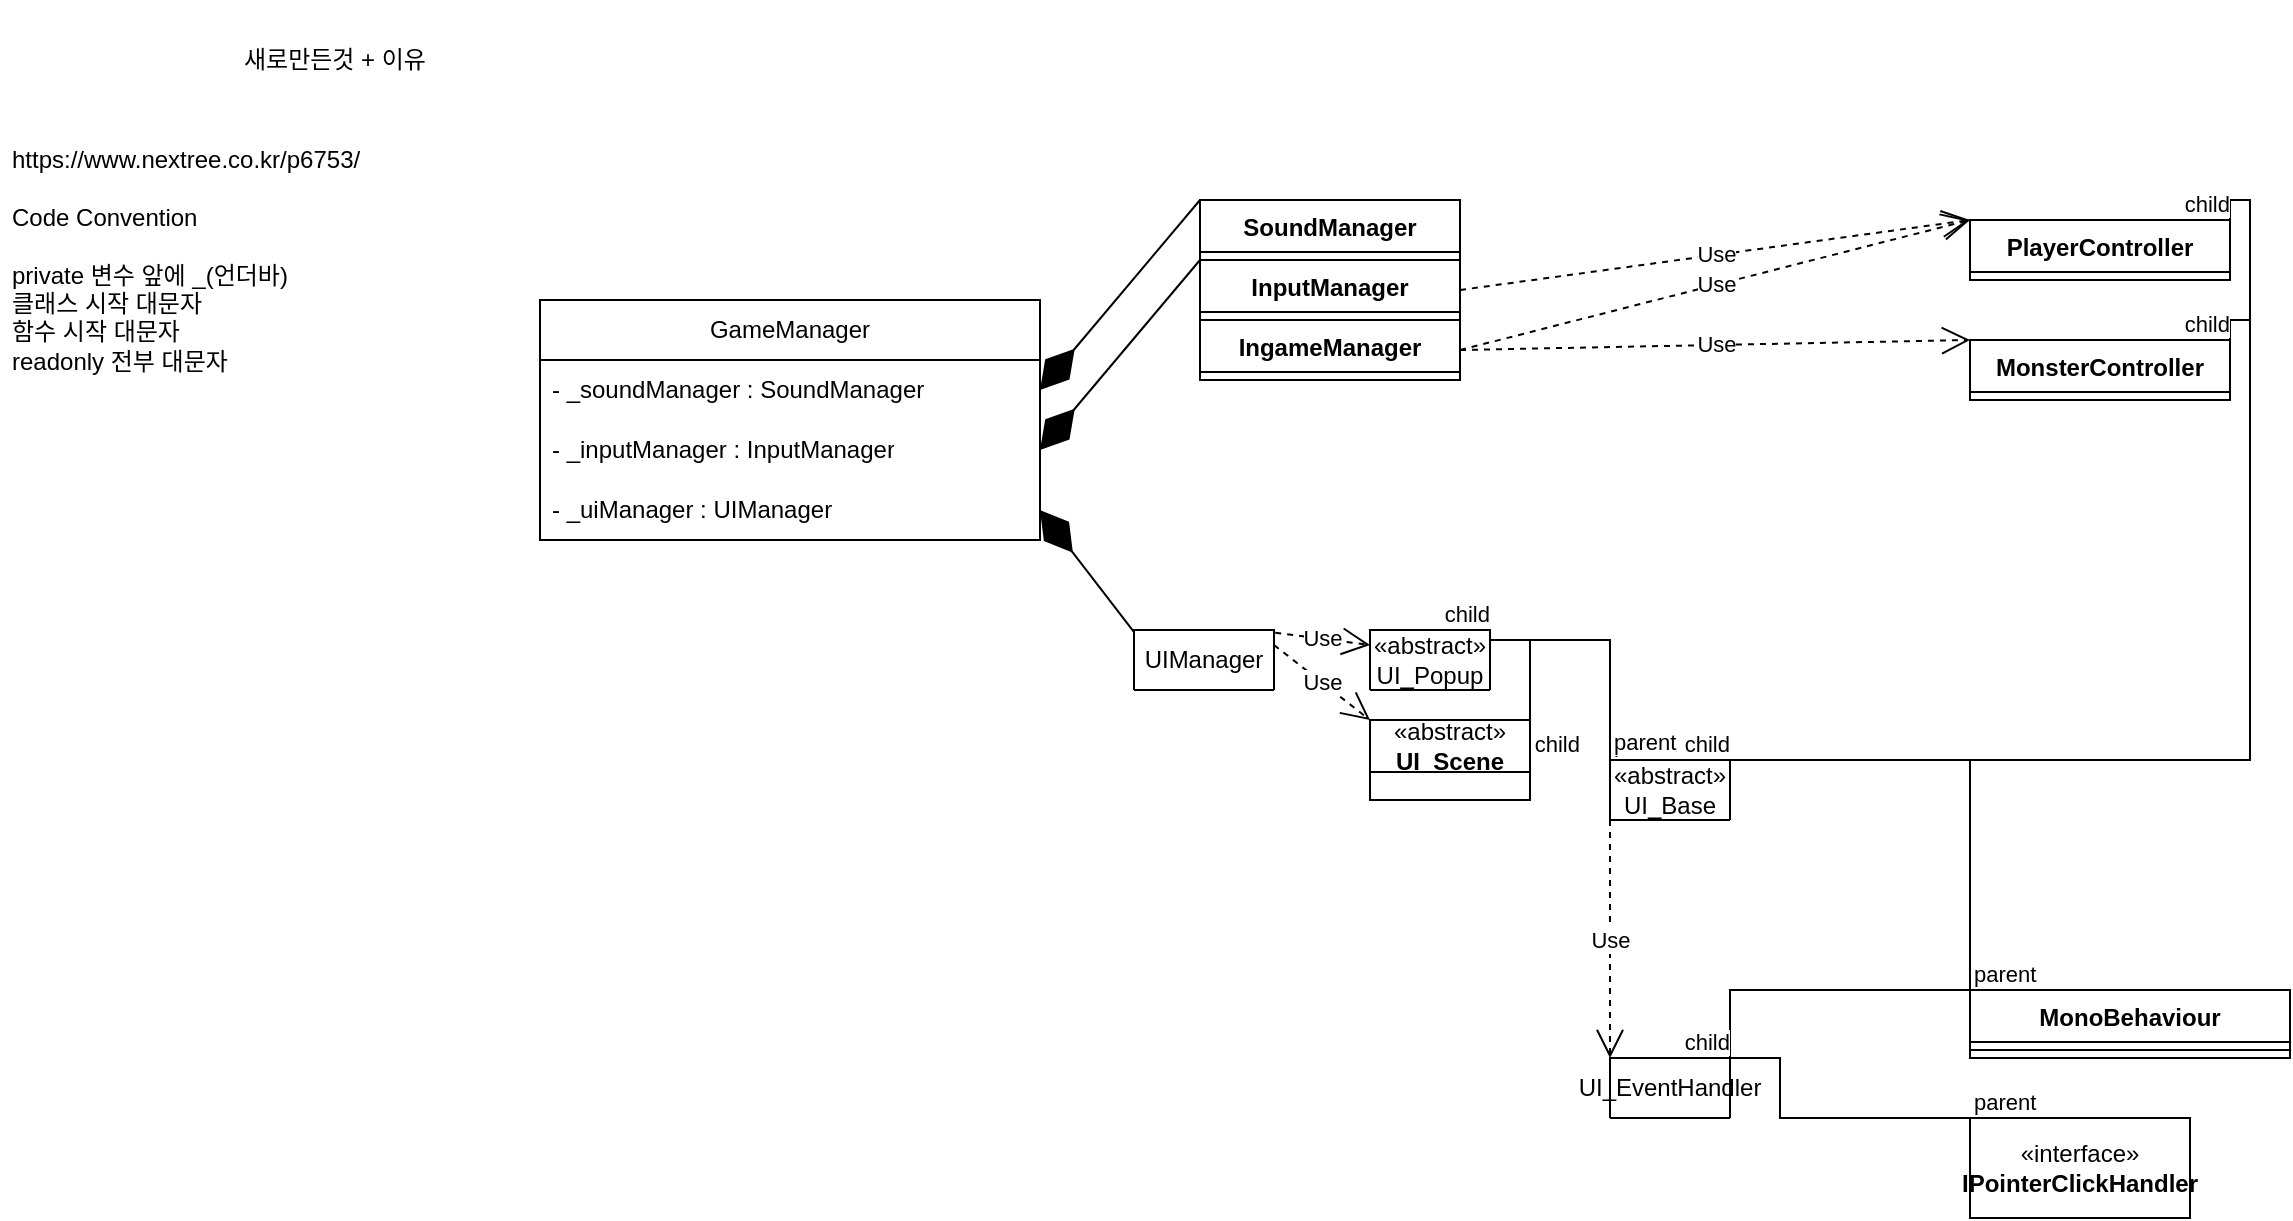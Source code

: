 <mxfile version="21.2.3" type="github">
  <diagram id="C5RBs43oDa-KdzZeNtuy" name="Page-1">
    <mxGraphModel dx="1674" dy="3094" grid="1" gridSize="10" guides="1" tooltips="1" connect="1" arrows="1" fold="1" page="1" pageScale="1" pageWidth="827" pageHeight="1169" math="0" shadow="0">
      <root>
        <mxCell id="WIyWlLk6GJQsqaUBKTNV-0" />
        <mxCell id="WIyWlLk6GJQsqaUBKTNV-1" parent="WIyWlLk6GJQsqaUBKTNV-0" />
        <mxCell id="FvZd1J4cDIK0EpSucuUi-3" value="GameManager" style="swimlane;fontStyle=0;childLayout=stackLayout;horizontal=1;startSize=30;horizontalStack=0;resizeParent=1;resizeParentMax=0;resizeLast=0;collapsible=1;marginBottom=0;whiteSpace=wrap;html=1;fontSize=12;" vertex="1" parent="WIyWlLk6GJQsqaUBKTNV-1">
          <mxGeometry x="460" y="-1820" width="250" height="120" as="geometry">
            <mxRectangle x="600" y="-1790" width="90" height="30" as="alternateBounds" />
          </mxGeometry>
        </mxCell>
        <mxCell id="FvZd1J4cDIK0EpSucuUi-4" value="- _soundManager :&amp;nbsp;SoundManager" style="text;strokeColor=none;fillColor=none;align=left;verticalAlign=middle;spacingLeft=4;spacingRight=4;overflow=hidden;points=[[0,0.5],[1,0.5]];portConstraint=eastwest;rotatable=0;whiteSpace=wrap;html=1;" vertex="1" parent="FvZd1J4cDIK0EpSucuUi-3">
          <mxGeometry y="30" width="250" height="30" as="geometry" />
        </mxCell>
        <mxCell id="FvZd1J4cDIK0EpSucuUi-344" value="- _inputManager : InputManager" style="text;strokeColor=none;fillColor=none;align=left;verticalAlign=middle;spacingLeft=4;spacingRight=4;overflow=hidden;points=[[0,0.5],[1,0.5]];portConstraint=eastwest;rotatable=0;whiteSpace=wrap;html=1;" vertex="1" parent="FvZd1J4cDIK0EpSucuUi-3">
          <mxGeometry y="60" width="250" height="30" as="geometry" />
        </mxCell>
        <mxCell id="FvZd1J4cDIK0EpSucuUi-9" value="- _uiManager :&amp;nbsp;UIManager" style="text;strokeColor=none;fillColor=none;align=left;verticalAlign=middle;spacingLeft=4;spacingRight=4;overflow=hidden;points=[[0,0.5],[1,0.5]];portConstraint=eastwest;rotatable=0;whiteSpace=wrap;html=1;" vertex="1" parent="FvZd1J4cDIK0EpSucuUi-3">
          <mxGeometry y="90" width="250" height="30" as="geometry" />
        </mxCell>
        <mxCell id="FvZd1J4cDIK0EpSucuUi-38" value="UIManager" style="swimlane;fontStyle=0;childLayout=stackLayout;horizontal=1;startSize=30;horizontalStack=0;resizeParent=1;resizeParentMax=0;resizeLast=0;collapsible=1;marginBottom=0;whiteSpace=wrap;html=1;fontSize=12;" vertex="1" collapsed="1" parent="WIyWlLk6GJQsqaUBKTNV-1">
          <mxGeometry x="757" y="-1655" width="70" height="30" as="geometry">
            <mxRectangle x="757" y="-1655" width="530" height="490" as="alternateBounds" />
          </mxGeometry>
        </mxCell>
        <mxCell id="FvZd1J4cDIK0EpSucuUi-39" value="&lt;div&gt;&lt;/div&gt;- popupStack : Stack&amp;lt;UI_Popup&amp;gt;" style="text;strokeColor=none;fillColor=none;align=left;verticalAlign=middle;spacingLeft=4;spacingRight=4;overflow=hidden;points=[[0,0.5],[1,0.5]];portConstraint=eastwest;rotatable=0;whiteSpace=wrap;html=1;" vertex="1" parent="FvZd1J4cDIK0EpSucuUi-38">
          <mxGeometry y="30" width="530" height="30" as="geometry" />
        </mxCell>
        <mxCell id="FvZd1J4cDIK0EpSucuUi-40" value="-&amp;nbsp;_sceneUI : UI_Scene" style="text;strokeColor=none;fillColor=none;align=left;verticalAlign=middle;spacingLeft=4;spacingRight=4;overflow=hidden;points=[[0,0.5],[1,0.5]];portConstraint=eastwest;rotatable=0;whiteSpace=wrap;html=1;" vertex="1" parent="FvZd1J4cDIK0EpSucuUi-38">
          <mxGeometry y="60" width="530" height="30" as="geometry" />
        </mxCell>
        <mxCell id="FvZd1J4cDIK0EpSucuUi-41" value="" style="endArrow=none;html=1;rounded=0;exitX=0.009;exitY=-0.01;exitDx=0;exitDy=0;exitPerimeter=0;entryX=0.991;entryY=0.015;entryDx=0;entryDy=0;entryPerimeter=0;" edge="1" parent="FvZd1J4cDIK0EpSucuUi-38" source="FvZd1J4cDIK0EpSucuUi-42" target="FvZd1J4cDIK0EpSucuUi-42">
          <mxGeometry width="50" height="50" relative="1" as="geometry">
            <mxPoint x="110" y="60" as="sourcePoint" />
            <mxPoint x="226" y="120" as="targetPoint" />
            <Array as="points" />
          </mxGeometry>
        </mxCell>
        <mxCell id="FvZd1J4cDIK0EpSucuUi-42" value="+ Root() : GameObject&amp;nbsp;" style="text;strokeColor=none;fillColor=none;align=left;verticalAlign=middle;spacingLeft=4;spacingRight=4;overflow=hidden;points=[[0,0.5],[1,0.5]];portConstraint=eastwest;rotatable=0;whiteSpace=wrap;html=1;" vertex="1" parent="FvZd1J4cDIK0EpSucuUi-38">
          <mxGeometry y="90" width="530" height="40" as="geometry" />
        </mxCell>
        <mxCell id="FvZd1J4cDIK0EpSucuUi-43" value="+ SetCanvas(GameObject, bool) : void&amp;nbsp;" style="text;strokeColor=none;fillColor=none;align=left;verticalAlign=middle;spacingLeft=4;spacingRight=4;overflow=hidden;points=[[0,0.5],[1,0.5]];portConstraint=eastwest;rotatable=0;whiteSpace=wrap;html=1;" vertex="1" parent="FvZd1J4cDIK0EpSucuUi-38">
          <mxGeometry y="130" width="530" height="40" as="geometry" />
        </mxCell>
        <mxCell id="FvZd1J4cDIK0EpSucuUi-44" value="&lt;div&gt;+ MakeWorldSpaceUI&amp;lt;T&amp;gt;(Transform, string) : T&lt;/div&gt;&lt;div&gt; &lt;/div&gt;" style="text;strokeColor=none;fillColor=none;align=left;verticalAlign=middle;spacingLeft=4;spacingRight=4;overflow=hidden;points=[[0,0.5],[1,0.5]];portConstraint=eastwest;rotatable=0;whiteSpace=wrap;html=1;" vertex="1" parent="FvZd1J4cDIK0EpSucuUi-38">
          <mxGeometry y="170" width="530" height="40" as="geometry" />
        </mxCell>
        <mxCell id="FvZd1J4cDIK0EpSucuUi-45" value="&lt;div&gt;+ MakeSubItem&amp;lt;T&amp;gt;(Transform, string name) : T&lt;/div&gt;&lt;div&gt; &lt;/div&gt;" style="text;strokeColor=none;fillColor=none;align=left;verticalAlign=middle;spacingLeft=4;spacingRight=4;overflow=hidden;points=[[0,0.5],[1,0.5]];portConstraint=eastwest;rotatable=0;whiteSpace=wrap;html=1;" vertex="1" parent="FvZd1J4cDIK0EpSucuUi-38">
          <mxGeometry y="210" width="530" height="40" as="geometry" />
        </mxCell>
        <mxCell id="FvZd1J4cDIK0EpSucuUi-46" value="&lt;div&gt;+ ShowSceneUI&amp;lt;T&amp;gt;(string) : T&lt;/div&gt;&lt;div&gt; &lt;/div&gt;" style="text;strokeColor=none;fillColor=none;align=left;verticalAlign=middle;spacingLeft=4;spacingRight=4;overflow=hidden;points=[[0,0.5],[1,0.5]];portConstraint=eastwest;rotatable=0;whiteSpace=wrap;html=1;" vertex="1" parent="FvZd1J4cDIK0EpSucuUi-38">
          <mxGeometry y="250" width="530" height="40" as="geometry" />
        </mxCell>
        <mxCell id="FvZd1J4cDIK0EpSucuUi-47" value="&lt;div&gt;+ ShowPopupUI&amp;lt;T&amp;gt;(string) :T&lt;/div&gt;&lt;div&gt; &lt;/div&gt;" style="text;strokeColor=none;fillColor=none;align=left;verticalAlign=middle;spacingLeft=4;spacingRight=4;overflow=hidden;points=[[0,0.5],[1,0.5]];portConstraint=eastwest;rotatable=0;whiteSpace=wrap;html=1;" vertex="1" parent="FvZd1J4cDIK0EpSucuUi-38">
          <mxGeometry y="290" width="530" height="40" as="geometry" />
        </mxCell>
        <mxCell id="FvZd1J4cDIK0EpSucuUi-48" value="&lt;div&gt;+ ClosePopupUI(UI_Popup) : void&lt;/div&gt;&lt;div&gt; &lt;/div&gt;" style="text;strokeColor=none;fillColor=none;align=left;verticalAlign=middle;spacingLeft=4;spacingRight=4;overflow=hidden;points=[[0,0.5],[1,0.5]];portConstraint=eastwest;rotatable=0;whiteSpace=wrap;html=1;" vertex="1" parent="FvZd1J4cDIK0EpSucuUi-38">
          <mxGeometry y="330" width="530" height="40" as="geometry" />
        </mxCell>
        <mxCell id="FvZd1J4cDIK0EpSucuUi-49" value="&lt;div&gt;+ ClosePopupUI() : void&lt;/div&gt;&lt;div&gt; &lt;/div&gt;" style="text;strokeColor=none;fillColor=none;align=left;verticalAlign=middle;spacingLeft=4;spacingRight=4;overflow=hidden;points=[[0,0.5],[1,0.5]];portConstraint=eastwest;rotatable=0;whiteSpace=wrap;html=1;" vertex="1" parent="FvZd1J4cDIK0EpSucuUi-38">
          <mxGeometry y="370" width="530" height="40" as="geometry" />
        </mxCell>
        <mxCell id="FvZd1J4cDIK0EpSucuUi-50" value="&lt;div&gt;+ CloseAllPopupUI() : void&lt;/div&gt;&lt;div&gt; &lt;/div&gt;" style="text;strokeColor=none;fillColor=none;align=left;verticalAlign=middle;spacingLeft=4;spacingRight=4;overflow=hidden;points=[[0,0.5],[1,0.5]];portConstraint=eastwest;rotatable=0;whiteSpace=wrap;html=1;" vertex="1" parent="FvZd1J4cDIK0EpSucuUi-38">
          <mxGeometry y="410" width="530" height="40" as="geometry" />
        </mxCell>
        <mxCell id="FvZd1J4cDIK0EpSucuUi-51" value="&lt;div&gt;+ Clear() :void&lt;/div&gt;&lt;div&gt; &lt;/div&gt;" style="text;strokeColor=none;fillColor=none;align=left;verticalAlign=middle;spacingLeft=4;spacingRight=4;overflow=hidden;points=[[0,0.5],[1,0.5]];portConstraint=eastwest;rotatable=0;whiteSpace=wrap;html=1;" vertex="1" parent="FvZd1J4cDIK0EpSucuUi-38">
          <mxGeometry y="450" width="530" height="40" as="geometry" />
        </mxCell>
        <mxCell id="FvZd1J4cDIK0EpSucuUi-60" value="https://www.nextree.co.kr/p6753/&lt;br&gt;&lt;br&gt;Code Convention&amp;nbsp;&lt;br&gt;&lt;br&gt;private 변수 앞에 _(언더바)&lt;br&gt;클래스 시작 대문자&lt;br&gt;함수 시작 대문자&lt;br&gt;readonly 전부 대문자&amp;nbsp;&lt;br&gt;" style="text;strokeColor=none;fillColor=none;align=left;verticalAlign=middle;spacingLeft=4;spacingRight=4;overflow=hidden;points=[[0,0.5],[1,0.5]];portConstraint=eastwest;rotatable=0;whiteSpace=wrap;html=1;" vertex="1" parent="WIyWlLk6GJQsqaUBKTNV-1">
          <mxGeometry x="190" y="-1900" width="200" height="120" as="geometry" />
        </mxCell>
        <mxCell id="FvZd1J4cDIK0EpSucuUi-61" value="" style="endArrow=diamondThin;endFill=1;endSize=24;html=1;rounded=0;entryX=1;entryY=0.5;entryDx=0;entryDy=0;exitX=0;exitY=0;exitDx=0;exitDy=0;" edge="1" parent="WIyWlLk6GJQsqaUBKTNV-1" source="FvZd1J4cDIK0EpSucuUi-393" target="FvZd1J4cDIK0EpSucuUi-4">
          <mxGeometry width="160" relative="1" as="geometry">
            <mxPoint x="521.37" y="-1537.84" as="sourcePoint" />
            <mxPoint x="1195" y="-1515" as="targetPoint" />
          </mxGeometry>
        </mxCell>
        <mxCell id="FvZd1J4cDIK0EpSucuUi-63" value="" style="endArrow=diamondThin;endFill=1;endSize=24;html=1;rounded=0;entryX=1;entryY=0.5;entryDx=0;entryDy=0;exitX=-0.001;exitY=0.031;exitDx=0;exitDy=0;exitPerimeter=0;" edge="1" parent="WIyWlLk6GJQsqaUBKTNV-1" source="FvZd1J4cDIK0EpSucuUi-38" target="FvZd1J4cDIK0EpSucuUi-9">
          <mxGeometry width="160" relative="1" as="geometry">
            <mxPoint x="1065" y="-1385" as="sourcePoint" />
            <mxPoint x="965" y="-1530" as="targetPoint" />
          </mxGeometry>
        </mxCell>
        <mxCell id="FvZd1J4cDIK0EpSucuUi-64" value="«abstract»&lt;br&gt;UI_Popup" style="swimlane;fontStyle=0;childLayout=stackLayout;horizontal=1;startSize=30;horizontalStack=0;resizeParent=1;resizeParentMax=0;resizeLast=0;collapsible=1;marginBottom=0;whiteSpace=wrap;html=1;fontSize=12;" vertex="1" collapsed="1" parent="WIyWlLk6GJQsqaUBKTNV-1">
          <mxGeometry x="875" y="-1655" width="60" height="30" as="geometry">
            <mxRectangle x="930" y="-2150" width="530" height="490" as="alternateBounds" />
          </mxGeometry>
        </mxCell>
        <mxCell id="FvZd1J4cDIK0EpSucuUi-65" value="&lt;div&gt;&lt;/div&gt;- popupStack : Stack&amp;lt;UI_Popup&amp;gt;" style="text;strokeColor=none;fillColor=none;align=left;verticalAlign=middle;spacingLeft=4;spacingRight=4;overflow=hidden;points=[[0,0.5],[1,0.5]];portConstraint=eastwest;rotatable=0;whiteSpace=wrap;html=1;" vertex="1" parent="FvZd1J4cDIK0EpSucuUi-64">
          <mxGeometry y="30" width="530" height="30" as="geometry" />
        </mxCell>
        <mxCell id="FvZd1J4cDIK0EpSucuUi-66" value="-&amp;nbsp;_sceneUI : UI_Scene" style="text;strokeColor=none;fillColor=none;align=left;verticalAlign=middle;spacingLeft=4;spacingRight=4;overflow=hidden;points=[[0,0.5],[1,0.5]];portConstraint=eastwest;rotatable=0;whiteSpace=wrap;html=1;" vertex="1" parent="FvZd1J4cDIK0EpSucuUi-64">
          <mxGeometry y="60" width="530" height="30" as="geometry" />
        </mxCell>
        <mxCell id="FvZd1J4cDIK0EpSucuUi-67" value="" style="endArrow=none;html=1;rounded=0;exitX=0.009;exitY=-0.01;exitDx=0;exitDy=0;exitPerimeter=0;entryX=0.991;entryY=0.015;entryDx=0;entryDy=0;entryPerimeter=0;" edge="1" parent="FvZd1J4cDIK0EpSucuUi-64" source="FvZd1J4cDIK0EpSucuUi-68" target="FvZd1J4cDIK0EpSucuUi-68">
          <mxGeometry width="50" height="50" relative="1" as="geometry">
            <mxPoint x="110" y="60" as="sourcePoint" />
            <mxPoint x="226" y="120" as="targetPoint" />
            <Array as="points" />
          </mxGeometry>
        </mxCell>
        <mxCell id="FvZd1J4cDIK0EpSucuUi-68" value="+ Root() : GameObject&amp;nbsp;" style="text;strokeColor=none;fillColor=none;align=left;verticalAlign=middle;spacingLeft=4;spacingRight=4;overflow=hidden;points=[[0,0.5],[1,0.5]];portConstraint=eastwest;rotatable=0;whiteSpace=wrap;html=1;" vertex="1" parent="FvZd1J4cDIK0EpSucuUi-64">
          <mxGeometry y="90" width="530" height="40" as="geometry" />
        </mxCell>
        <mxCell id="FvZd1J4cDIK0EpSucuUi-69" value="+ SetCanvas(GameObject, bool) : void&amp;nbsp;" style="text;strokeColor=none;fillColor=none;align=left;verticalAlign=middle;spacingLeft=4;spacingRight=4;overflow=hidden;points=[[0,0.5],[1,0.5]];portConstraint=eastwest;rotatable=0;whiteSpace=wrap;html=1;" vertex="1" parent="FvZd1J4cDIK0EpSucuUi-64">
          <mxGeometry y="130" width="530" height="40" as="geometry" />
        </mxCell>
        <mxCell id="FvZd1J4cDIK0EpSucuUi-70" value="&lt;div&gt;+ MakeWorldSpaceUI&amp;lt;T&amp;gt;(Transform, string) : T&lt;/div&gt;&lt;div&gt; &lt;/div&gt;" style="text;strokeColor=none;fillColor=none;align=left;verticalAlign=middle;spacingLeft=4;spacingRight=4;overflow=hidden;points=[[0,0.5],[1,0.5]];portConstraint=eastwest;rotatable=0;whiteSpace=wrap;html=1;" vertex="1" parent="FvZd1J4cDIK0EpSucuUi-64">
          <mxGeometry y="170" width="530" height="40" as="geometry" />
        </mxCell>
        <mxCell id="FvZd1J4cDIK0EpSucuUi-71" value="&lt;div&gt;+ MakeSubItem&amp;lt;T&amp;gt;(Transform, string name) : T&lt;/div&gt;&lt;div&gt; &lt;/div&gt;" style="text;strokeColor=none;fillColor=none;align=left;verticalAlign=middle;spacingLeft=4;spacingRight=4;overflow=hidden;points=[[0,0.5],[1,0.5]];portConstraint=eastwest;rotatable=0;whiteSpace=wrap;html=1;" vertex="1" parent="FvZd1J4cDIK0EpSucuUi-64">
          <mxGeometry y="210" width="530" height="40" as="geometry" />
        </mxCell>
        <mxCell id="FvZd1J4cDIK0EpSucuUi-72" value="&lt;div&gt;+ ShowSceneUI&amp;lt;T&amp;gt;(string) : T&lt;/div&gt;&lt;div&gt; &lt;/div&gt;" style="text;strokeColor=none;fillColor=none;align=left;verticalAlign=middle;spacingLeft=4;spacingRight=4;overflow=hidden;points=[[0,0.5],[1,0.5]];portConstraint=eastwest;rotatable=0;whiteSpace=wrap;html=1;" vertex="1" parent="FvZd1J4cDIK0EpSucuUi-64">
          <mxGeometry y="250" width="530" height="40" as="geometry" />
        </mxCell>
        <mxCell id="FvZd1J4cDIK0EpSucuUi-73" value="&lt;div&gt;+ ShowPopupUI&amp;lt;T&amp;gt;(string) :T&lt;/div&gt;&lt;div&gt; &lt;/div&gt;" style="text;strokeColor=none;fillColor=none;align=left;verticalAlign=middle;spacingLeft=4;spacingRight=4;overflow=hidden;points=[[0,0.5],[1,0.5]];portConstraint=eastwest;rotatable=0;whiteSpace=wrap;html=1;" vertex="1" parent="FvZd1J4cDIK0EpSucuUi-64">
          <mxGeometry y="290" width="530" height="40" as="geometry" />
        </mxCell>
        <mxCell id="FvZd1J4cDIK0EpSucuUi-74" value="&lt;div&gt;+ ClosePopupUI(UI_Popup) : void&lt;/div&gt;&lt;div&gt; &lt;/div&gt;" style="text;strokeColor=none;fillColor=none;align=left;verticalAlign=middle;spacingLeft=4;spacingRight=4;overflow=hidden;points=[[0,0.5],[1,0.5]];portConstraint=eastwest;rotatable=0;whiteSpace=wrap;html=1;" vertex="1" parent="FvZd1J4cDIK0EpSucuUi-64">
          <mxGeometry y="330" width="530" height="40" as="geometry" />
        </mxCell>
        <mxCell id="FvZd1J4cDIK0EpSucuUi-75" value="&lt;div&gt;+ ClosePopupUI() : void&lt;/div&gt;&lt;div&gt; &lt;/div&gt;" style="text;strokeColor=none;fillColor=none;align=left;verticalAlign=middle;spacingLeft=4;spacingRight=4;overflow=hidden;points=[[0,0.5],[1,0.5]];portConstraint=eastwest;rotatable=0;whiteSpace=wrap;html=1;" vertex="1" parent="FvZd1J4cDIK0EpSucuUi-64">
          <mxGeometry y="370" width="530" height="40" as="geometry" />
        </mxCell>
        <mxCell id="FvZd1J4cDIK0EpSucuUi-76" value="&lt;div&gt;+ CloseAllPopupUI() : void&lt;/div&gt;&lt;div&gt; &lt;/div&gt;" style="text;strokeColor=none;fillColor=none;align=left;verticalAlign=middle;spacingLeft=4;spacingRight=4;overflow=hidden;points=[[0,0.5],[1,0.5]];portConstraint=eastwest;rotatable=0;whiteSpace=wrap;html=1;" vertex="1" parent="FvZd1J4cDIK0EpSucuUi-64">
          <mxGeometry y="410" width="530" height="40" as="geometry" />
        </mxCell>
        <mxCell id="FvZd1J4cDIK0EpSucuUi-77" value="&lt;div&gt;+ Clear() :void&lt;/div&gt;&lt;div&gt; &lt;/div&gt;" style="text;strokeColor=none;fillColor=none;align=left;verticalAlign=middle;spacingLeft=4;spacingRight=4;overflow=hidden;points=[[0,0.5],[1,0.5]];portConstraint=eastwest;rotatable=0;whiteSpace=wrap;html=1;" vertex="1" parent="FvZd1J4cDIK0EpSucuUi-64">
          <mxGeometry y="450" width="530" height="40" as="geometry" />
        </mxCell>
        <mxCell id="FvZd1J4cDIK0EpSucuUi-78" value="«abstract»&lt;br&gt;UI_Base" style="swimlane;fontStyle=0;childLayout=stackLayout;horizontal=1;startSize=30;horizontalStack=0;resizeParent=1;resizeParentMax=0;resizeLast=0;collapsible=1;marginBottom=0;whiteSpace=wrap;html=1;fontSize=12;" vertex="1" collapsed="1" parent="WIyWlLk6GJQsqaUBKTNV-1">
          <mxGeometry x="995" y="-1590" width="60" height="30" as="geometry">
            <mxRectangle x="1210" y="-1780" width="530" height="260" as="alternateBounds" />
          </mxGeometry>
        </mxCell>
        <mxCell id="FvZd1J4cDIK0EpSucuUi-79" value="&lt;div&gt;# _objects : Dictionary&amp;lt;Type, UnityEngine.Object[]&amp;gt;&lt;/div&gt;&lt;div&gt; &lt;/div&gt;&lt;div&gt;&lt;/div&gt;" style="text;strokeColor=none;fillColor=none;align=left;verticalAlign=middle;spacingLeft=4;spacingRight=4;overflow=hidden;points=[[0,0.5],[1,0.5]];portConstraint=eastwest;rotatable=0;whiteSpace=wrap;html=1;" vertex="1" parent="FvZd1J4cDIK0EpSucuUi-78">
          <mxGeometry y="30" width="530" height="30" as="geometry" />
        </mxCell>
        <mxCell id="FvZd1J4cDIK0EpSucuUi-80" value="" style="endArrow=none;html=1;rounded=0;exitX=0.009;exitY=-0.01;exitDx=0;exitDy=0;exitPerimeter=0;entryX=0.991;entryY=0.015;entryDx=0;entryDy=0;entryPerimeter=0;" edge="1" parent="FvZd1J4cDIK0EpSucuUi-78" source="FvZd1J4cDIK0EpSucuUi-81" target="FvZd1J4cDIK0EpSucuUi-81">
          <mxGeometry width="50" height="50" relative="1" as="geometry">
            <mxPoint x="110" y="60" as="sourcePoint" />
            <mxPoint x="226" y="120" as="targetPoint" />
            <Array as="points" />
          </mxGeometry>
        </mxCell>
        <mxCell id="FvZd1J4cDIK0EpSucuUi-81" value="- Start : void" style="text;strokeColor=none;fillColor=none;align=left;verticalAlign=middle;spacingLeft=4;spacingRight=4;overflow=hidden;points=[[0,0.5],[1,0.5]];portConstraint=eastwest;rotatable=0;whiteSpace=wrap;html=1;" vertex="1" parent="FvZd1J4cDIK0EpSucuUi-78">
          <mxGeometry y="60" width="530" height="40" as="geometry" />
        </mxCell>
        <mxCell id="FvZd1J4cDIK0EpSucuUi-82" value="+ Init() : void" style="text;strokeColor=none;fillColor=none;align=left;verticalAlign=middle;spacingLeft=4;spacingRight=4;overflow=hidden;points=[[0,0.5],[1,0.5]];portConstraint=eastwest;rotatable=0;whiteSpace=wrap;html=1;" vertex="1" parent="FvZd1J4cDIK0EpSucuUi-78">
          <mxGeometry y="100" width="530" height="40" as="geometry" />
        </mxCell>
        <mxCell id="FvZd1J4cDIK0EpSucuUi-83" value="# Bind&amp;lt;T&amp;gt; (Type) : void" style="text;strokeColor=none;fillColor=none;align=left;verticalAlign=middle;spacingLeft=4;spacingRight=4;overflow=hidden;points=[[0,0.5],[1,0.5]];portConstraint=eastwest;rotatable=0;whiteSpace=wrap;html=1;" vertex="1" parent="FvZd1J4cDIK0EpSucuUi-78">
          <mxGeometry y="140" width="530" height="40" as="geometry" />
        </mxCell>
        <mxCell id="FvZd1J4cDIK0EpSucuUi-84" value="# Get&amp;lt;T&amp;gt; (int) : T" style="text;strokeColor=none;fillColor=none;align=left;verticalAlign=middle;spacingLeft=4;spacingRight=4;overflow=hidden;points=[[0,0.5],[1,0.5]];portConstraint=eastwest;rotatable=0;whiteSpace=wrap;html=1;" vertex="1" parent="FvZd1J4cDIK0EpSucuUi-78">
          <mxGeometry y="180" width="530" height="40" as="geometry" />
        </mxCell>
        <mxCell id="FvZd1J4cDIK0EpSucuUi-85" value="+ BindEvent(GameObject, Action, Define.UIEvent)" style="text;strokeColor=none;fillColor=none;align=left;verticalAlign=middle;spacingLeft=4;spacingRight=4;overflow=hidden;points=[[0,0.5],[1,0.5]];portConstraint=eastwest;rotatable=0;whiteSpace=wrap;html=1;" vertex="1" parent="FvZd1J4cDIK0EpSucuUi-78">
          <mxGeometry y="220" width="530" height="40" as="geometry" />
        </mxCell>
        <mxCell id="FvZd1J4cDIK0EpSucuUi-86" value="MonoBehaviour" style="swimlane;fontStyle=1;align=center;verticalAlign=top;childLayout=stackLayout;horizontal=1;startSize=26;horizontalStack=0;resizeParent=1;resizeParentMax=0;resizeLast=0;collapsible=1;marginBottom=0;whiteSpace=wrap;html=1;" vertex="1" parent="WIyWlLk6GJQsqaUBKTNV-1">
          <mxGeometry x="1175" y="-1475" width="160" height="34" as="geometry">
            <mxRectangle x="1175" y="-1475" width="130" height="30" as="alternateBounds" />
          </mxGeometry>
        </mxCell>
        <mxCell id="FvZd1J4cDIK0EpSucuUi-87" value="" style="line;strokeWidth=1;fillColor=none;align=left;verticalAlign=middle;spacingTop=-1;spacingLeft=3;spacingRight=3;rotatable=0;labelPosition=right;points=[];portConstraint=eastwest;strokeColor=inherit;" vertex="1" parent="FvZd1J4cDIK0EpSucuUi-86">
          <mxGeometry y="26" width="160" height="8" as="geometry" />
        </mxCell>
        <mxCell id="FvZd1J4cDIK0EpSucuUi-88" value="" style="endArrow=none;html=1;edgeStyle=orthogonalEdgeStyle;rounded=0;exitX=0;exitY=0;exitDx=0;exitDy=0;entryX=1;entryY=0;entryDx=0;entryDy=0;" edge="1" parent="WIyWlLk6GJQsqaUBKTNV-1" source="FvZd1J4cDIK0EpSucuUi-86" target="FvZd1J4cDIK0EpSucuUi-78">
          <mxGeometry relative="1" as="geometry">
            <mxPoint x="2235" y="-935" as="sourcePoint" />
            <mxPoint x="2395" y="-935" as="targetPoint" />
            <Array as="points">
              <mxPoint x="1175" y="-1590" />
            </Array>
          </mxGeometry>
        </mxCell>
        <mxCell id="FvZd1J4cDIK0EpSucuUi-89" value="parent" style="edgeLabel;resizable=0;html=1;align=left;verticalAlign=bottom;" connectable="0" vertex="1" parent="FvZd1J4cDIK0EpSucuUi-88">
          <mxGeometry x="-1" relative="1" as="geometry" />
        </mxCell>
        <mxCell id="FvZd1J4cDIK0EpSucuUi-90" value="child" style="edgeLabel;resizable=0;html=1;align=right;verticalAlign=bottom;" connectable="0" vertex="1" parent="FvZd1J4cDIK0EpSucuUi-88">
          <mxGeometry x="1" relative="1" as="geometry" />
        </mxCell>
        <mxCell id="FvZd1J4cDIK0EpSucuUi-91" value="" style="endArrow=none;html=1;edgeStyle=orthogonalEdgeStyle;rounded=0;entryX=1;entryY=0;entryDx=0;entryDy=0;exitX=0;exitY=0;exitDx=0;exitDy=0;" edge="1" parent="WIyWlLk6GJQsqaUBKTNV-1" source="FvZd1J4cDIK0EpSucuUi-78" target="FvZd1J4cDIK0EpSucuUi-64">
          <mxGeometry relative="1" as="geometry">
            <mxPoint x="2235" y="-1515" as="sourcePoint" />
            <mxPoint x="2065" y="-1035" as="targetPoint" />
            <Array as="points">
              <mxPoint x="995" y="-1650" />
              <mxPoint x="935" y="-1650" />
            </Array>
          </mxGeometry>
        </mxCell>
        <mxCell id="FvZd1J4cDIK0EpSucuUi-92" value="parent" style="edgeLabel;resizable=0;html=1;align=left;verticalAlign=bottom;" connectable="0" vertex="1" parent="FvZd1J4cDIK0EpSucuUi-91">
          <mxGeometry x="-1" relative="1" as="geometry" />
        </mxCell>
        <mxCell id="FvZd1J4cDIK0EpSucuUi-93" value="child" style="edgeLabel;resizable=0;html=1;align=right;verticalAlign=bottom;" connectable="0" vertex="1" parent="FvZd1J4cDIK0EpSucuUi-91">
          <mxGeometry x="1" relative="1" as="geometry" />
        </mxCell>
        <mxCell id="FvZd1J4cDIK0EpSucuUi-94" value="" style="endArrow=none;html=1;edgeStyle=orthogonalEdgeStyle;rounded=0;entryX=1;entryY=0;entryDx=0;entryDy=0;exitX=0;exitY=0;exitDx=0;exitDy=0;" edge="1" parent="WIyWlLk6GJQsqaUBKTNV-1" source="FvZd1J4cDIK0EpSucuUi-78" target="FvZd1J4cDIK0EpSucuUi-237">
          <mxGeometry relative="1" as="geometry">
            <mxPoint x="1010" y="-1550" as="sourcePoint" />
            <mxPoint x="1615" y="-1710" as="targetPoint" />
            <Array as="points">
              <mxPoint x="995" y="-1650" />
              <mxPoint x="955" y="-1650" />
            </Array>
          </mxGeometry>
        </mxCell>
        <mxCell id="FvZd1J4cDIK0EpSucuUi-95" value="parent" style="edgeLabel;resizable=0;html=1;align=left;verticalAlign=bottom;" connectable="0" vertex="1" parent="FvZd1J4cDIK0EpSucuUi-94">
          <mxGeometry x="-1" relative="1" as="geometry">
            <mxPoint y="-1" as="offset" />
          </mxGeometry>
        </mxCell>
        <mxCell id="FvZd1J4cDIK0EpSucuUi-96" value="child" style="edgeLabel;resizable=0;html=1;align=right;verticalAlign=bottom;" connectable="0" vertex="1" parent="FvZd1J4cDIK0EpSucuUi-94">
          <mxGeometry x="1" relative="1" as="geometry">
            <mxPoint x="25" y="20" as="offset" />
          </mxGeometry>
        </mxCell>
        <mxCell id="FvZd1J4cDIK0EpSucuUi-97" value="UI_EventHandler" style="swimlane;fontStyle=0;childLayout=stackLayout;horizontal=1;startSize=30;horizontalStack=0;resizeParent=1;resizeParentMax=0;resizeLast=0;collapsible=1;marginBottom=0;whiteSpace=wrap;html=1;fontSize=12;" vertex="1" collapsed="1" parent="WIyWlLk6GJQsqaUBKTNV-1">
          <mxGeometry x="995" y="-1441" width="60" height="30" as="geometry">
            <mxRectangle x="180" y="-1765" width="531.06" height="240" as="alternateBounds" />
          </mxGeometry>
        </mxCell>
        <mxCell id="FvZd1J4cDIK0EpSucuUi-98" value="&lt;div&gt;+ OnClickHandler : Action&amp;lt;PointerEventData&amp;gt;&lt;/div&gt;&lt;div&gt; &lt;/div&gt;&lt;div&gt;&lt;/div&gt;" style="text;strokeColor=none;fillColor=none;align=left;verticalAlign=middle;spacingLeft=4;spacingRight=4;overflow=hidden;points=[[0,0.5],[1,0.5]];portConstraint=eastwest;rotatable=0;whiteSpace=wrap;html=1;" vertex="1" parent="FvZd1J4cDIK0EpSucuUi-97">
          <mxGeometry y="30" width="531.06" height="30" as="geometry" />
        </mxCell>
        <mxCell id="FvZd1J4cDIK0EpSucuUi-99" value="+ OnDragHandler : Action&amp;lt;PointerEventData&amp;gt;" style="text;strokeColor=none;fillColor=none;align=left;verticalAlign=middle;spacingLeft=4;spacingRight=4;overflow=hidden;points=[[0,0.5],[1,0.5]];portConstraint=eastwest;rotatable=0;whiteSpace=wrap;html=1;" vertex="1" parent="FvZd1J4cDIK0EpSucuUi-97">
          <mxGeometry y="60" width="531.06" height="30" as="geometry" />
        </mxCell>
        <mxCell id="FvZd1J4cDIK0EpSucuUi-100" value="" style="endArrow=none;html=1;rounded=0;exitX=0.009;exitY=-0.01;exitDx=0;exitDy=0;exitPerimeter=0;entryX=0.991;entryY=0.015;entryDx=0;entryDy=0;entryPerimeter=0;" edge="1" parent="FvZd1J4cDIK0EpSucuUi-97">
          <mxGeometry width="50" height="50" relative="1" as="geometry">
            <mxPoint x="4.77" y="89.6" as="sourcePoint" />
            <mxPoint x="525.23" y="90.6" as="targetPoint" />
            <Array as="points" />
          </mxGeometry>
        </mxCell>
        <mxCell id="FvZd1J4cDIK0EpSucuUi-101" value="+ OnDragEndHandler : Action&amp;lt;PointerEventData&amp;gt;" style="text;strokeColor=none;fillColor=none;align=left;verticalAlign=middle;spacingLeft=4;spacingRight=4;overflow=hidden;points=[[0,0.5],[1,0.5]];portConstraint=eastwest;rotatable=0;whiteSpace=wrap;html=1;" vertex="1" parent="FvZd1J4cDIK0EpSucuUi-97">
          <mxGeometry y="90" width="531.06" height="30" as="geometry" />
        </mxCell>
        <mxCell id="FvZd1J4cDIK0EpSucuUi-102" value="+ OnPointerClick(PointerEventData) : void" style="text;strokeColor=none;fillColor=none;align=left;verticalAlign=middle;spacingLeft=4;spacingRight=4;overflow=hidden;points=[[0,0.5],[1,0.5]];portConstraint=eastwest;rotatable=0;whiteSpace=wrap;html=1;" vertex="1" parent="FvZd1J4cDIK0EpSucuUi-97">
          <mxGeometry y="120" width="531.06" height="40" as="geometry" />
        </mxCell>
        <mxCell id="FvZd1J4cDIK0EpSucuUi-103" value="+ OnDrag(PointerEventData) : void" style="text;strokeColor=none;fillColor=none;align=left;verticalAlign=middle;spacingLeft=4;spacingRight=4;overflow=hidden;points=[[0,0.5],[1,0.5]];portConstraint=eastwest;rotatable=0;whiteSpace=wrap;html=1;" vertex="1" parent="FvZd1J4cDIK0EpSucuUi-97">
          <mxGeometry y="160" width="531.06" height="40" as="geometry" />
        </mxCell>
        <mxCell id="FvZd1J4cDIK0EpSucuUi-104" value="+ OnDragEnd(PointerEventData) : void" style="text;strokeColor=none;fillColor=none;align=left;verticalAlign=middle;spacingLeft=4;spacingRight=4;overflow=hidden;points=[[0,0.5],[1,0.5]];portConstraint=eastwest;rotatable=0;whiteSpace=wrap;html=1;" vertex="1" parent="FvZd1J4cDIK0EpSucuUi-97">
          <mxGeometry y="200" width="531.06" height="40" as="geometry" />
        </mxCell>
        <mxCell id="FvZd1J4cDIK0EpSucuUi-105" value="" style="endArrow=none;html=1;edgeStyle=orthogonalEdgeStyle;rounded=0;entryX=1;entryY=0;entryDx=0;entryDy=0;exitX=0;exitY=0;exitDx=0;exitDy=0;" edge="1" parent="WIyWlLk6GJQsqaUBKTNV-1" source="FvZd1J4cDIK0EpSucuUi-86" target="FvZd1J4cDIK0EpSucuUi-97">
          <mxGeometry relative="1" as="geometry">
            <mxPoint x="1140" y="-1490" as="sourcePoint" />
            <mxPoint x="2925" y="-515" as="targetPoint" />
            <Array as="points">
              <mxPoint x="1055" y="-1475" />
            </Array>
          </mxGeometry>
        </mxCell>
        <mxCell id="FvZd1J4cDIK0EpSucuUi-106" value="child" style="edgeLabel;resizable=0;html=1;align=right;verticalAlign=bottom;" connectable="0" vertex="1" parent="FvZd1J4cDIK0EpSucuUi-105">
          <mxGeometry x="1" relative="1" as="geometry" />
        </mxCell>
        <mxCell id="FvZd1J4cDIK0EpSucuUi-107" value="«interface»&lt;br&gt;&lt;b&gt;IPointerClickHandler&lt;/b&gt;" style="html=1;whiteSpace=wrap;" vertex="1" parent="WIyWlLk6GJQsqaUBKTNV-1">
          <mxGeometry x="1175" y="-1411" width="110" height="50" as="geometry" />
        </mxCell>
        <mxCell id="FvZd1J4cDIK0EpSucuUi-111" value="" style="endArrow=none;html=1;edgeStyle=orthogonalEdgeStyle;rounded=0;exitX=0;exitY=0;exitDx=0;exitDy=0;entryX=1;entryY=0;entryDx=0;entryDy=0;" edge="1" parent="WIyWlLk6GJQsqaUBKTNV-1" source="FvZd1J4cDIK0EpSucuUi-107" target="FvZd1J4cDIK0EpSucuUi-97">
          <mxGeometry relative="1" as="geometry">
            <mxPoint x="2935" y="-402" as="sourcePoint" />
            <mxPoint x="2815" y="-485" as="targetPoint" />
            <Array as="points">
              <mxPoint x="1080" y="-1441" />
            </Array>
          </mxGeometry>
        </mxCell>
        <mxCell id="FvZd1J4cDIK0EpSucuUi-112" value="parent" style="edgeLabel;resizable=0;html=1;align=left;verticalAlign=bottom;" connectable="0" vertex="1" parent="FvZd1J4cDIK0EpSucuUi-111">
          <mxGeometry x="-1" relative="1" as="geometry" />
        </mxCell>
        <mxCell id="FvZd1J4cDIK0EpSucuUi-116" value="Use" style="endArrow=open;endSize=12;dashed=1;html=1;rounded=0;exitX=1.009;exitY=0.046;exitDx=0;exitDy=0;exitPerimeter=0;entryX=0;entryY=0.25;entryDx=0;entryDy=0;" edge="1" parent="WIyWlLk6GJQsqaUBKTNV-1" source="FvZd1J4cDIK0EpSucuUi-38" target="FvZd1J4cDIK0EpSucuUi-64">
          <mxGeometry width="160" relative="1" as="geometry">
            <mxPoint x="1295" y="-1495" as="sourcePoint" />
            <mxPoint x="1455" y="-1495" as="targetPoint" />
          </mxGeometry>
        </mxCell>
        <mxCell id="FvZd1J4cDIK0EpSucuUi-117" value="Use" style="endArrow=open;endSize=12;dashed=1;html=1;rounded=0;exitX=1;exitY=0.25;exitDx=0;exitDy=0;entryX=0;entryY=0;entryDx=0;entryDy=0;" edge="1" parent="WIyWlLk6GJQsqaUBKTNV-1" source="FvZd1J4cDIK0EpSucuUi-38" target="FvZd1J4cDIK0EpSucuUi-237">
          <mxGeometry width="160" relative="1" as="geometry">
            <mxPoint x="1435" y="-1325" as="sourcePoint" />
            <mxPoint x="1500" y="-1220" as="targetPoint" />
          </mxGeometry>
        </mxCell>
        <mxCell id="FvZd1J4cDIK0EpSucuUi-212" value="새로만든것 + 이유" style="text;html=1;strokeColor=none;fillColor=none;align=center;verticalAlign=middle;whiteSpace=wrap;rounded=0;" vertex="1" parent="WIyWlLk6GJQsqaUBKTNV-1">
          <mxGeometry x="190" y="-1970" width="335" height="60" as="geometry" />
        </mxCell>
        <mxCell id="FvZd1J4cDIK0EpSucuUi-237" value="«abstract»&lt;br style=&quot;border-color: var(--border-color);&quot;&gt;&lt;b style=&quot;border-color: var(--border-color);&quot;&gt;UI_Scene&lt;/b&gt;" style="swimlane;fontStyle=0;childLayout=stackLayout;horizontal=1;startSize=26;fillColor=none;horizontalStack=0;resizeParent=1;resizeParentMax=0;resizeLast=0;collapsible=1;marginBottom=0;whiteSpace=wrap;html=1;" vertex="1" collapsed="1" parent="WIyWlLk6GJQsqaUBKTNV-1">
          <mxGeometry x="875" y="-1610" width="80" height="40" as="geometry">
            <mxRectangle x="320" y="-1952" width="160" height="52" as="alternateBounds" />
          </mxGeometry>
        </mxCell>
        <mxCell id="FvZd1J4cDIK0EpSucuUi-244" value="Use" style="endArrow=open;endSize=12;dashed=1;html=1;rounded=0;exitX=0;exitY=1;exitDx=0;exitDy=0;entryX=0;entryY=0;entryDx=0;entryDy=0;" edge="1" parent="WIyWlLk6GJQsqaUBKTNV-1" source="FvZd1J4cDIK0EpSucuUi-78" target="FvZd1J4cDIK0EpSucuUi-97">
          <mxGeometry x="0.007" width="160" relative="1" as="geometry">
            <mxPoint x="775" y="-1518" as="sourcePoint" />
            <mxPoint x="1205" y="-1537" as="targetPoint" />
            <mxPoint as="offset" />
          </mxGeometry>
        </mxCell>
        <mxCell id="FvZd1J4cDIK0EpSucuUi-356" value="" style="endArrow=diamondThin;endFill=1;endSize=24;html=1;rounded=0;entryX=1;entryY=0.5;entryDx=0;entryDy=0;exitX=0;exitY=0;exitDx=0;exitDy=0;" edge="1" parent="WIyWlLk6GJQsqaUBKTNV-1" source="FvZd1J4cDIK0EpSucuUi-391" target="FvZd1J4cDIK0EpSucuUi-344">
          <mxGeometry width="160" relative="1" as="geometry">
            <mxPoint x="512" y="-1650" as="sourcePoint" />
            <mxPoint x="674" y="-1855" as="targetPoint" />
          </mxGeometry>
        </mxCell>
        <mxCell id="FvZd1J4cDIK0EpSucuUi-372" value="MonsterController" style="swimlane;fontStyle=1;align=center;verticalAlign=top;childLayout=stackLayout;horizontal=1;startSize=26;horizontalStack=0;resizeParent=1;resizeParentMax=0;resizeLast=0;collapsible=1;marginBottom=0;whiteSpace=wrap;html=1;" vertex="1" collapsed="1" parent="WIyWlLk6GJQsqaUBKTNV-1">
          <mxGeometry x="1175" y="-1800" width="130" height="30" as="geometry">
            <mxRectangle x="1140" y="-1744" width="240" height="154" as="alternateBounds" />
          </mxGeometry>
        </mxCell>
        <mxCell id="FvZd1J4cDIK0EpSucuUi-373" value="" style="line;strokeWidth=1;fillColor=none;align=left;verticalAlign=middle;spacingTop=-1;spacingLeft=3;spacingRight=3;rotatable=0;labelPosition=right;points=[];portConstraint=eastwest;strokeColor=inherit;" vertex="1" parent="FvZd1J4cDIK0EpSucuUi-372">
          <mxGeometry y="26" width="240" height="8" as="geometry" />
        </mxCell>
        <mxCell id="FvZd1J4cDIK0EpSucuUi-363" value="- Update() : void" style="text;strokeColor=none;fillColor=none;align=left;verticalAlign=middle;spacingLeft=4;spacingRight=4;overflow=hidden;points=[[0,0.5],[1,0.5]];portConstraint=eastwest;rotatable=0;whiteSpace=wrap;html=1;" vertex="1" parent="FvZd1J4cDIK0EpSucuUi-372">
          <mxGeometry y="34" width="240" height="30" as="geometry" />
        </mxCell>
        <mxCell id="FvZd1J4cDIK0EpSucuUi-382" value="+ Move() : void" style="text;strokeColor=none;fillColor=none;align=left;verticalAlign=middle;spacingLeft=4;spacingRight=4;overflow=hidden;points=[[0,0.5],[1,0.5]];portConstraint=eastwest;rotatable=0;whiteSpace=wrap;html=1;" vertex="1" parent="FvZd1J4cDIK0EpSucuUi-372">
          <mxGeometry y="64" width="240" height="30" as="geometry" />
        </mxCell>
        <mxCell id="FvZd1J4cDIK0EpSucuUi-364" value="+ Patrol() : void" style="text;strokeColor=none;fillColor=none;align=left;verticalAlign=middle;spacingLeft=4;spacingRight=4;overflow=hidden;points=[[0,0.5],[1,0.5]];portConstraint=eastwest;rotatable=0;whiteSpace=wrap;html=1;" vertex="1" parent="FvZd1J4cDIK0EpSucuUi-372">
          <mxGeometry y="94" width="240" height="30" as="geometry" />
        </mxCell>
        <mxCell id="FvZd1J4cDIK0EpSucuUi-365" value="+ FollowPlayer() : void" style="text;strokeColor=none;fillColor=none;align=left;verticalAlign=middle;spacingLeft=4;spacingRight=4;overflow=hidden;points=[[0,0.5],[1,0.5]];portConstraint=eastwest;rotatable=0;whiteSpace=wrap;html=1;" vertex="1" parent="FvZd1J4cDIK0EpSucuUi-372">
          <mxGeometry y="124" width="240" height="30" as="geometry" />
        </mxCell>
        <mxCell id="FvZd1J4cDIK0EpSucuUi-374" value="PlayerController" style="swimlane;fontStyle=1;align=center;verticalAlign=top;childLayout=stackLayout;horizontal=1;startSize=26;horizontalStack=0;resizeParent=1;resizeParentMax=0;resizeLast=0;collapsible=1;marginBottom=0;whiteSpace=wrap;html=1;" vertex="1" collapsed="1" parent="WIyWlLk6GJQsqaUBKTNV-1">
          <mxGeometry x="1175" y="-1860" width="130" height="30" as="geometry">
            <mxRectangle x="1130" y="-1960" width="290" height="184" as="alternateBounds" />
          </mxGeometry>
        </mxCell>
        <mxCell id="FvZd1J4cDIK0EpSucuUi-375" value="" style="line;strokeWidth=1;fillColor=none;align=left;verticalAlign=middle;spacingTop=-1;spacingLeft=3;spacingRight=3;rotatable=0;labelPosition=right;points=[];portConstraint=eastwest;strokeColor=inherit;" vertex="1" parent="FvZd1J4cDIK0EpSucuUi-374">
          <mxGeometry y="26" width="290" height="8" as="geometry" />
        </mxCell>
        <mxCell id="FvZd1J4cDIK0EpSucuUi-376" value="- Update() : void" style="text;strokeColor=none;fillColor=none;align=left;verticalAlign=middle;spacingLeft=4;spacingRight=4;overflow=hidden;points=[[0,0.5],[1,0.5]];portConstraint=eastwest;rotatable=0;whiteSpace=wrap;html=1;" vertex="1" parent="FvZd1J4cDIK0EpSucuUi-374">
          <mxGeometry y="34" width="290" height="30" as="geometry" />
        </mxCell>
        <mxCell id="FvZd1J4cDIK0EpSucuUi-359" value="- SeeMouse() : void" style="text;strokeColor=none;fillColor=none;align=left;verticalAlign=middle;spacingLeft=4;spacingRight=4;overflow=hidden;points=[[0,0.5],[1,0.5]];portConstraint=eastwest;rotatable=0;whiteSpace=wrap;html=1;" vertex="1" parent="FvZd1J4cDIK0EpSucuUi-374">
          <mxGeometry y="64" width="290" height="30" as="geometry" />
        </mxCell>
        <mxCell id="FvZd1J4cDIK0EpSucuUi-381" value="+ Move() : void" style="text;strokeColor=none;fillColor=none;align=left;verticalAlign=middle;spacingLeft=4;spacingRight=4;overflow=hidden;points=[[0,0.5],[1,0.5]];portConstraint=eastwest;rotatable=0;whiteSpace=wrap;html=1;" vertex="1" parent="FvZd1J4cDIK0EpSucuUi-374">
          <mxGeometry y="94" width="290" height="30" as="geometry" />
        </mxCell>
        <mxCell id="FvZd1J4cDIK0EpSucuUi-379" value="+ OpenBox() : void" style="text;strokeColor=none;fillColor=none;align=left;verticalAlign=middle;spacingLeft=4;spacingRight=4;overflow=hidden;points=[[0,0.5],[1,0.5]];portConstraint=eastwest;rotatable=0;whiteSpace=wrap;html=1;" vertex="1" parent="FvZd1J4cDIK0EpSucuUi-374">
          <mxGeometry y="124" width="290" height="30" as="geometry" />
        </mxCell>
        <mxCell id="FvZd1J4cDIK0EpSucuUi-380" value="+ OpenDoor() : void" style="text;strokeColor=none;fillColor=none;align=left;verticalAlign=middle;spacingLeft=4;spacingRight=4;overflow=hidden;points=[[0,0.5],[1,0.5]];portConstraint=eastwest;rotatable=0;whiteSpace=wrap;html=1;" vertex="1" parent="FvZd1J4cDIK0EpSucuUi-374">
          <mxGeometry y="154" width="290" height="30" as="geometry" />
        </mxCell>
        <mxCell id="FvZd1J4cDIK0EpSucuUi-383" value="Use" style="endArrow=open;endSize=12;dashed=1;html=1;rounded=0;exitX=1;exitY=0.5;exitDx=0;exitDy=0;entryX=0;entryY=0;entryDx=0;entryDy=0;" edge="1" parent="WIyWlLk6GJQsqaUBKTNV-1" source="FvZd1J4cDIK0EpSucuUi-370" target="FvZd1J4cDIK0EpSucuUi-374">
          <mxGeometry x="0.007" width="160" relative="1" as="geometry">
            <mxPoint x="1005" y="-1550" as="sourcePoint" />
            <mxPoint x="1005" y="-1431" as="targetPoint" />
            <mxPoint as="offset" />
          </mxGeometry>
        </mxCell>
        <mxCell id="FvZd1J4cDIK0EpSucuUi-388" value="IngameManager" style="swimlane;fontStyle=1;align=center;verticalAlign=top;childLayout=stackLayout;horizontal=1;startSize=26;horizontalStack=0;resizeParent=1;resizeParentMax=0;resizeLast=0;collapsible=1;marginBottom=0;whiteSpace=wrap;html=1;" vertex="1" collapsed="1" parent="WIyWlLk6GJQsqaUBKTNV-1">
          <mxGeometry x="790" y="-1810" width="130" height="30" as="geometry">
            <mxRectangle x="790" y="-1810" width="250" height="138" as="alternateBounds" />
          </mxGeometry>
        </mxCell>
        <mxCell id="FvZd1J4cDIK0EpSucuUi-370" value="+ Player : PlayerController" style="text;strokeColor=none;fillColor=none;align=left;verticalAlign=middle;spacingLeft=4;spacingRight=4;overflow=hidden;points=[[0,0.5],[1,0.5]];portConstraint=eastwest;rotatable=0;whiteSpace=wrap;html=1;" vertex="1" parent="FvZd1J4cDIK0EpSucuUi-388">
          <mxGeometry y="26" width="250" height="24" as="geometry" />
        </mxCell>
        <mxCell id="FvZd1J4cDIK0EpSucuUi-384" value="+ Monsters : List&amp;lt;MonsterController&amp;gt;" style="text;strokeColor=none;fillColor=none;align=left;verticalAlign=middle;spacingLeft=4;spacingRight=4;overflow=hidden;points=[[0,0.5],[1,0.5]];portConstraint=eastwest;rotatable=0;whiteSpace=wrap;html=1;" vertex="1" parent="FvZd1J4cDIK0EpSucuUi-388">
          <mxGeometry y="50" width="250" height="20" as="geometry" />
        </mxCell>
        <mxCell id="FvZd1J4cDIK0EpSucuUi-367" value="- _boxes : Box" style="text;strokeColor=none;fillColor=none;align=left;verticalAlign=middle;spacingLeft=4;spacingRight=4;overflow=hidden;points=[[0,0.5],[1,0.5]];portConstraint=eastwest;rotatable=0;whiteSpace=wrap;html=1;" vertex="1" parent="FvZd1J4cDIK0EpSucuUi-388">
          <mxGeometry y="70" width="250" height="20" as="geometry" />
        </mxCell>
        <mxCell id="FvZd1J4cDIK0EpSucuUi-386" value="- currentKey : int" style="text;strokeColor=none;fillColor=none;align=left;verticalAlign=middle;spacingLeft=4;spacingRight=4;overflow=hidden;points=[[0,0.5],[1,0.5]];portConstraint=eastwest;rotatable=0;whiteSpace=wrap;html=1;" vertex="1" parent="FvZd1J4cDIK0EpSucuUi-388">
          <mxGeometry y="90" width="250" height="20" as="geometry" />
        </mxCell>
        <mxCell id="FvZd1J4cDIK0EpSucuUi-389" value="" style="line;strokeWidth=1;fillColor=none;align=left;verticalAlign=middle;spacingTop=-1;spacingLeft=3;spacingRight=3;rotatable=0;labelPosition=right;points=[];portConstraint=eastwest;strokeColor=inherit;" vertex="1" parent="FvZd1J4cDIK0EpSucuUi-388">
          <mxGeometry y="110" width="250" height="8" as="geometry" />
        </mxCell>
        <mxCell id="FvZd1J4cDIK0EpSucuUi-385" value="+ OnBoxOpened() : void" style="text;strokeColor=none;fillColor=none;align=left;verticalAlign=middle;spacingLeft=4;spacingRight=4;overflow=hidden;points=[[0,0.5],[1,0.5]];portConstraint=eastwest;rotatable=0;whiteSpace=wrap;html=1;" vertex="1" parent="FvZd1J4cDIK0EpSucuUi-388">
          <mxGeometry y="118" width="250" height="20" as="geometry" />
        </mxCell>
        <mxCell id="FvZd1J4cDIK0EpSucuUi-390" value="Use" style="endArrow=open;endSize=12;dashed=1;html=1;rounded=0;exitX=1;exitY=0.5;exitDx=0;exitDy=0;entryX=0;entryY=0;entryDx=0;entryDy=0;" edge="1" parent="WIyWlLk6GJQsqaUBKTNV-1" source="FvZd1J4cDIK0EpSucuUi-384" target="FvZd1J4cDIK0EpSucuUi-372">
          <mxGeometry x="0.007" width="160" relative="1" as="geometry">
            <mxPoint x="1050" y="-1762" as="sourcePoint" />
            <mxPoint x="1185" y="-1850" as="targetPoint" />
            <mxPoint as="offset" />
          </mxGeometry>
        </mxCell>
        <mxCell id="FvZd1J4cDIK0EpSucuUi-391" value="InputManager" style="swimlane;fontStyle=1;align=center;verticalAlign=top;childLayout=stackLayout;horizontal=1;startSize=26;horizontalStack=0;resizeParent=1;resizeParentMax=0;resizeLast=0;collapsible=1;marginBottom=0;whiteSpace=wrap;html=1;" vertex="1" collapsed="1" parent="WIyWlLk6GJQsqaUBKTNV-1">
          <mxGeometry x="790" y="-1840" width="130" height="30" as="geometry">
            <mxRectangle x="600" y="-1954" width="260" height="94" as="alternateBounds" />
          </mxGeometry>
        </mxCell>
        <mxCell id="FvZd1J4cDIK0EpSucuUi-346" value="+ KeyboardAction : Action&amp;lt;InputType&amp;gt;" style="text;strokeColor=none;fillColor=none;align=left;verticalAlign=middle;spacingLeft=4;spacingRight=4;overflow=hidden;points=[[0,0.5],[1,0.5]];portConstraint=eastwest;rotatable=0;whiteSpace=wrap;html=1;" vertex="1" parent="FvZd1J4cDIK0EpSucuUi-391">
          <mxGeometry y="26" width="260" height="30" as="geometry" />
        </mxCell>
        <mxCell id="FvZd1J4cDIK0EpSucuUi-392" value="" style="line;strokeWidth=1;fillColor=none;align=left;verticalAlign=middle;spacingTop=-1;spacingLeft=3;spacingRight=3;rotatable=0;labelPosition=right;points=[];portConstraint=eastwest;strokeColor=inherit;" vertex="1" parent="FvZd1J4cDIK0EpSucuUi-391">
          <mxGeometry y="56" width="260" height="8" as="geometry" />
        </mxCell>
        <mxCell id="FvZd1J4cDIK0EpSucuUi-348" value="+ OnUpdate() : void" style="text;strokeColor=none;fillColor=none;align=left;verticalAlign=middle;spacingLeft=4;spacingRight=4;overflow=hidden;points=[[0,0.5],[1,0.5]];portConstraint=eastwest;rotatable=0;whiteSpace=wrap;html=1;" vertex="1" parent="FvZd1J4cDIK0EpSucuUi-391">
          <mxGeometry y="64" width="260" height="30" as="geometry" />
        </mxCell>
        <mxCell id="FvZd1J4cDIK0EpSucuUi-393" value="SoundManager" style="swimlane;fontStyle=1;align=center;verticalAlign=top;childLayout=stackLayout;horizontal=1;startSize=26;horizontalStack=0;resizeParent=1;resizeParentMax=0;resizeLast=0;collapsible=1;marginBottom=0;whiteSpace=wrap;html=1;" vertex="1" collapsed="1" parent="WIyWlLk6GJQsqaUBKTNV-1">
          <mxGeometry x="790" y="-1870" width="130" height="30" as="geometry">
            <mxRectangle x="497" y="-1510" width="330" height="210" as="alternateBounds" />
          </mxGeometry>
        </mxCell>
        <mxCell id="FvZd1J4cDIK0EpSucuUi-12" value="- AudioSource[] _audioSources&amp;nbsp;" style="text;strokeColor=none;fillColor=none;align=left;verticalAlign=middle;spacingLeft=4;spacingRight=4;overflow=hidden;points=[[0,0.5],[1,0.5]];portConstraint=eastwest;rotatable=0;whiteSpace=wrap;html=1;" vertex="1" parent="FvZd1J4cDIK0EpSucuUi-393">
          <mxGeometry y="26" width="330" height="30" as="geometry" />
        </mxCell>
        <mxCell id="FvZd1J4cDIK0EpSucuUi-13" value="- Dictionary&amp;lt;string, AudioClip&amp;gt; _audioClips&amp;nbsp;" style="text;strokeColor=none;fillColor=none;align=left;verticalAlign=middle;spacingLeft=4;spacingRight=4;overflow=hidden;points=[[0,0.5],[1,0.5]];portConstraint=eastwest;rotatable=0;whiteSpace=wrap;html=1;" vertex="1" parent="FvZd1J4cDIK0EpSucuUi-393">
          <mxGeometry y="56" width="330" height="30" as="geometry" />
        </mxCell>
        <mxCell id="FvZd1J4cDIK0EpSucuUi-394" value="" style="line;strokeWidth=1;fillColor=none;align=left;verticalAlign=middle;spacingTop=-1;spacingLeft=3;spacingRight=3;rotatable=0;labelPosition=right;points=[];portConstraint=eastwest;strokeColor=inherit;" vertex="1" parent="FvZd1J4cDIK0EpSucuUi-393">
          <mxGeometry y="86" width="330" height="8" as="geometry" />
        </mxCell>
        <mxCell id="FvZd1J4cDIK0EpSucuUi-14" value="+ Init() : void" style="text;strokeColor=none;fillColor=none;align=left;verticalAlign=middle;spacingLeft=4;spacingRight=4;overflow=hidden;points=[[0,0.5],[1,0.5]];portConstraint=eastwest;rotatable=0;whiteSpace=wrap;html=1;" vertex="1" parent="FvZd1J4cDIK0EpSucuUi-393">
          <mxGeometry y="94" width="330" height="26" as="geometry" />
        </mxCell>
        <mxCell id="FvZd1J4cDIK0EpSucuUi-16" value="+ Play(string, Define.Sound , float) :void&amp;nbsp;" style="text;strokeColor=none;fillColor=none;align=left;verticalAlign=middle;spacingLeft=4;spacingRight=4;overflow=hidden;points=[[0,0.5],[1,0.5]];portConstraint=eastwest;rotatable=0;whiteSpace=wrap;html=1;" vertex="1" parent="FvZd1J4cDIK0EpSucuUi-393">
          <mxGeometry y="120" width="330" height="30" as="geometry" />
        </mxCell>
        <mxCell id="FvZd1J4cDIK0EpSucuUi-17" value="+ Play(AudioClip, Define.Sound type, float) : void&amp;nbsp;" style="text;strokeColor=none;fillColor=none;align=left;verticalAlign=middle;spacingLeft=4;spacingRight=4;overflow=hidden;points=[[0,0.5],[1,0.5]];portConstraint=eastwest;rotatable=0;whiteSpace=wrap;html=1;" vertex="1" parent="FvZd1J4cDIK0EpSucuUi-393">
          <mxGeometry y="150" width="330" height="30" as="geometry" />
        </mxCell>
        <mxCell id="FvZd1J4cDIK0EpSucuUi-18" value="- GetOrAddAudioClip(string, Define.Sound) : AudioClip&amp;nbsp;" style="text;strokeColor=none;fillColor=none;align=left;verticalAlign=middle;spacingLeft=4;spacingRight=4;overflow=hidden;points=[[0,0.5],[1,0.5]];portConstraint=eastwest;rotatable=0;whiteSpace=wrap;html=1;" vertex="1" parent="FvZd1J4cDIK0EpSucuUi-393">
          <mxGeometry y="180" width="330" height="30" as="geometry" />
        </mxCell>
        <mxCell id="FvZd1J4cDIK0EpSucuUi-395" value="Use" style="endArrow=open;endSize=12;dashed=1;html=1;rounded=0;entryX=0;entryY=0;entryDx=0;entryDy=0;exitX=1;exitY=0.5;exitDx=0;exitDy=0;" edge="1" parent="WIyWlLk6GJQsqaUBKTNV-1" source="FvZd1J4cDIK0EpSucuUi-346" target="FvZd1J4cDIK0EpSucuUi-374">
          <mxGeometry x="0.007" width="160" relative="1" as="geometry">
            <mxPoint x="990" y="-1930" as="sourcePoint" />
            <mxPoint x="1105" y="-1860" as="targetPoint" />
            <mxPoint as="offset" />
          </mxGeometry>
        </mxCell>
        <mxCell id="FvZd1J4cDIK0EpSucuUi-396" value="" style="endArrow=none;html=1;edgeStyle=orthogonalEdgeStyle;rounded=0;exitX=0;exitY=0;exitDx=0;exitDy=0;entryX=1;entryY=0;entryDx=0;entryDy=0;" edge="1" parent="WIyWlLk6GJQsqaUBKTNV-1" source="FvZd1J4cDIK0EpSucuUi-86" target="FvZd1J4cDIK0EpSucuUi-372">
          <mxGeometry relative="1" as="geometry">
            <mxPoint x="1315" y="-1532.5" as="sourcePoint" />
            <mxPoint x="1195" y="-1647.5" as="targetPoint" />
            <Array as="points">
              <mxPoint x="1175" y="-1590" />
              <mxPoint x="1315" y="-1590" />
              <mxPoint x="1315" y="-1810" />
              <mxPoint x="1305" y="-1810" />
            </Array>
          </mxGeometry>
        </mxCell>
        <mxCell id="FvZd1J4cDIK0EpSucuUi-397" value="parent" style="edgeLabel;resizable=0;html=1;align=left;verticalAlign=bottom;" connectable="0" vertex="1" parent="FvZd1J4cDIK0EpSucuUi-396">
          <mxGeometry x="-1" relative="1" as="geometry" />
        </mxCell>
        <mxCell id="FvZd1J4cDIK0EpSucuUi-398" value="child" style="edgeLabel;resizable=0;html=1;align=right;verticalAlign=bottom;" connectable="0" vertex="1" parent="FvZd1J4cDIK0EpSucuUi-396">
          <mxGeometry x="1" relative="1" as="geometry" />
        </mxCell>
        <mxCell id="FvZd1J4cDIK0EpSucuUi-399" value="" style="endArrow=none;html=1;edgeStyle=orthogonalEdgeStyle;rounded=0;exitX=0;exitY=0;exitDx=0;exitDy=0;entryX=1;entryY=0;entryDx=0;entryDy=0;" edge="1" parent="WIyWlLk6GJQsqaUBKTNV-1" source="FvZd1J4cDIK0EpSucuUi-86" target="FvZd1J4cDIK0EpSucuUi-374">
          <mxGeometry relative="1" as="geometry">
            <mxPoint x="1185" y="-1465" as="sourcePoint" />
            <mxPoint x="1315" y="-1790" as="targetPoint" />
            <Array as="points">
              <mxPoint x="1175" y="-1590" />
              <mxPoint x="1315" y="-1590" />
              <mxPoint x="1315" y="-1870" />
              <mxPoint x="1305" y="-1870" />
            </Array>
          </mxGeometry>
        </mxCell>
        <mxCell id="FvZd1J4cDIK0EpSucuUi-400" value="parent" style="edgeLabel;resizable=0;html=1;align=left;verticalAlign=bottom;" connectable="0" vertex="1" parent="FvZd1J4cDIK0EpSucuUi-399">
          <mxGeometry x="-1" relative="1" as="geometry" />
        </mxCell>
        <mxCell id="FvZd1J4cDIK0EpSucuUi-401" value="child" style="edgeLabel;resizable=0;html=1;align=right;verticalAlign=bottom;" connectable="0" vertex="1" parent="FvZd1J4cDIK0EpSucuUi-399">
          <mxGeometry x="1" relative="1" as="geometry" />
        </mxCell>
      </root>
    </mxGraphModel>
  </diagram>
</mxfile>

